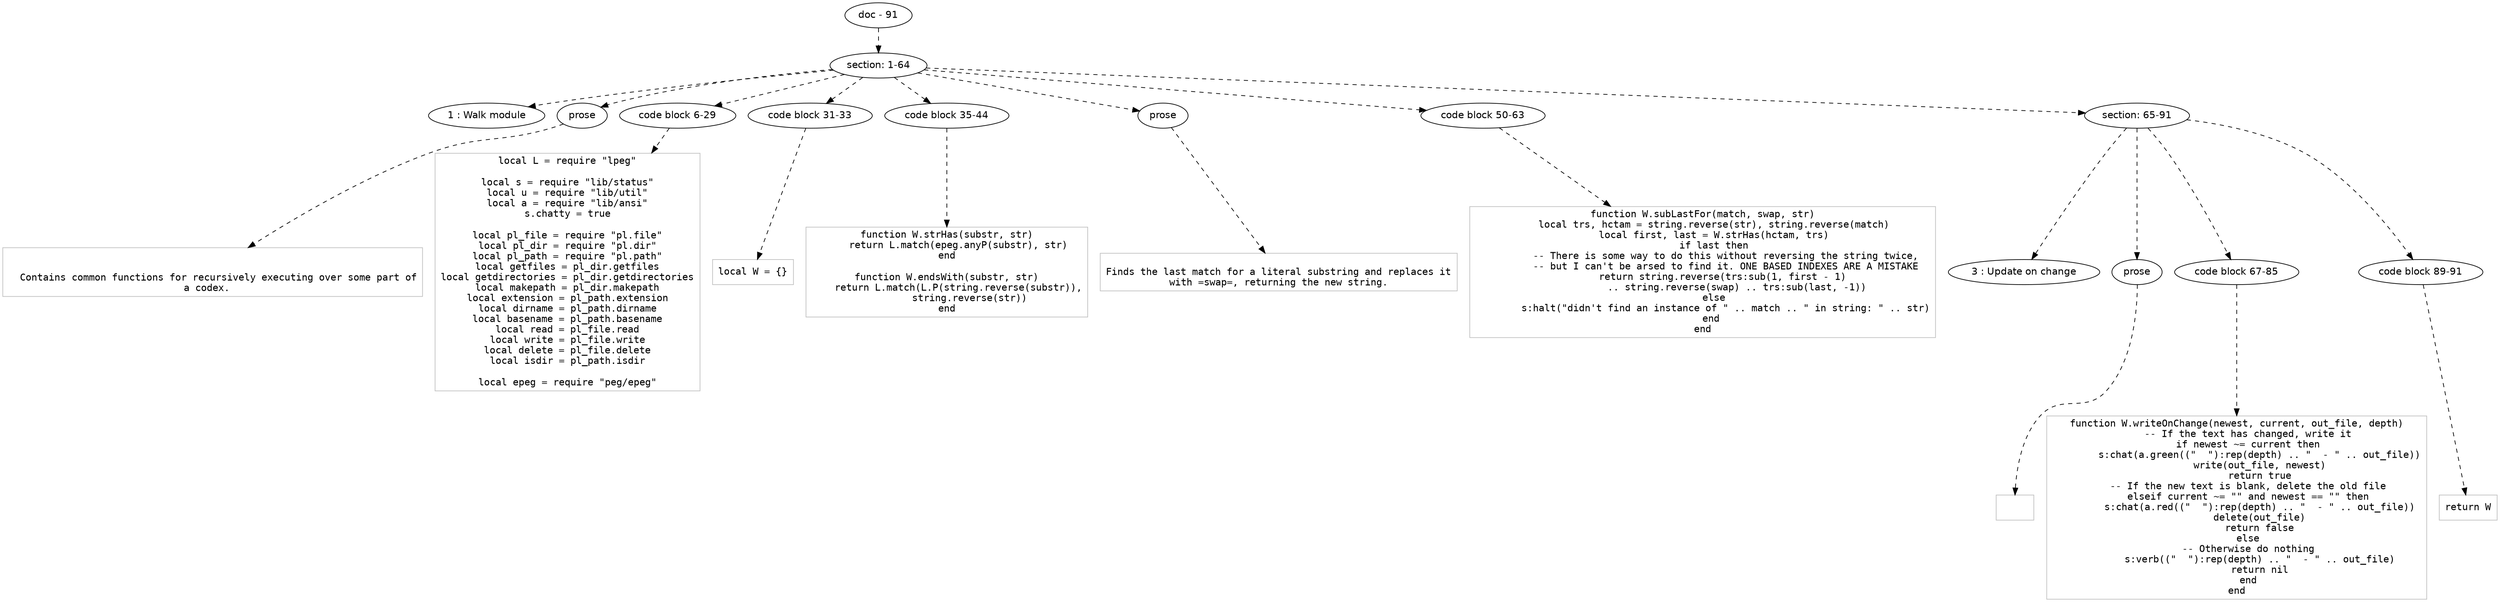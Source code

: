 digraph hierarchy {

node [fontname=Helvetica]
edge [style=dashed]

doc_0 [label="doc - 91"]


doc_0 -> { section_1}
{rank=same; section_1}

section_1 [label="section: 1-64"]


section_1 -> { header_2 prose_3 codeblock_4 codeblock_5 codeblock_6 prose_7 codeblock_8 section_9}
{rank=same; header_2 prose_3 codeblock_4 codeblock_5 codeblock_6 prose_7 codeblock_8 section_9}

header_2 [label="1 : Walk module"]

prose_3 [label="prose"]

codeblock_4 [label="code block 6-29"]

codeblock_5 [label="code block 31-33"]

codeblock_6 [label="code block 35-44"]

prose_7 [label="prose"]

codeblock_8 [label="code block 50-63"]

section_9 [label="section: 65-91"]


prose_3 -> leaf_10
leaf_10  [color=Gray,shape=rectangle,fontname=Inconsolata,label="

  Contains common functions for recursively executing over some part of
a codex.  
"]
codeblock_4 -> leaf_11
leaf_11  [color=Gray,shape=rectangle,fontname=Inconsolata,label="local L = require \"lpeg\"

local s = require \"lib/status\"
local u = require \"lib/util\"
local a = require \"lib/ansi\"
s.chatty = true

local pl_file = require \"pl.file\"
local pl_dir = require \"pl.dir\"
local pl_path = require \"pl.path\"
local getfiles = pl_dir.getfiles
local getdirectories = pl_dir.getdirectories
local makepath = pl_dir.makepath
local extension = pl_path.extension
local dirname = pl_path.dirname
local basename = pl_path.basename
local read = pl_file.read
local write = pl_file.write
local delete = pl_file.delete
local isdir = pl_path.isdir

local epeg = require \"peg/epeg\""]
codeblock_5 -> leaf_12
leaf_12  [color=Gray,shape=rectangle,fontname=Inconsolata,label="local W = {}"]
codeblock_6 -> leaf_13
leaf_13  [color=Gray,shape=rectangle,fontname=Inconsolata,label="function W.strHas(substr, str)
    return L.match(epeg.anyP(substr), str)
end

function W.endsWith(substr, str)
    return L.match(L.P(string.reverse(substr)),
        string.reverse(str))
end"]
prose_7 -> leaf_14
leaf_14  [color=Gray,shape=rectangle,fontname=Inconsolata,label="
Finds the last match for a literal substring and replaces it
with =swap=, returning the new string.
"]
codeblock_8 -> leaf_15
leaf_15  [color=Gray,shape=rectangle,fontname=Inconsolata,label="function W.subLastFor(match, swap, str)
    local trs, hctam = string.reverse(str), string.reverse(match)
    local first, last = W.strHas(hctam, trs)
    if last then
        -- There is some way to do this without reversing the string twice,
        -- but I can't be arsed to find it. ONE BASED INDEXES ARE A MISTAKE
        return string.reverse(trs:sub(1, first - 1) 
            .. string.reverse(swap) .. trs:sub(last, -1))
    else
        s:halt(\"didn't find an instance of \" .. match .. \" in string: \" .. str)
    end 
end"]
section_9 -> { header_16 prose_17 codeblock_18 codeblock_19}
{rank=same; header_16 prose_17 codeblock_18 codeblock_19}

header_16 [label="3 : Update on change"]

prose_17 [label="prose"]

codeblock_18 [label="code block 67-85"]

codeblock_19 [label="code block 89-91"]


prose_17 -> leaf_20
leaf_20  [color=Gray,shape=rectangle,fontname=Inconsolata,label="
"]
codeblock_18 -> leaf_21
leaf_21  [color=Gray,shape=rectangle,fontname=Inconsolata,label="function W.writeOnChange(newest, current, out_file, depth)
    -- If the text has changed, write it
    if newest ~= current then
        s:chat(a.green((\"  \"):rep(depth) .. \"  - \" .. out_file))
        write(out_file, newest)
        return true
    -- If the new text is blank, delete the old file
    elseif current ~= \"\" and newest == \"\" then
        s:chat(a.red((\"  \"):rep(depth) .. \"  - \" .. out_file))
        delete(out_file)
        return false
    else
    -- Otherwise do nothing
        s:verb((\"  \"):rep(depth) .. \"  - \" .. out_file)
        return nil
    end
end"]
codeblock_19 -> leaf_22
leaf_22  [color=Gray,shape=rectangle,fontname=Inconsolata,label="return W"]

}
